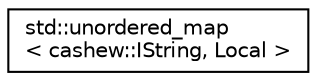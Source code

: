 digraph "Graphical Class Hierarchy"
{
  edge [fontname="Helvetica",fontsize="10",labelfontname="Helvetica",labelfontsize="10"];
  node [fontname="Helvetica",fontsize="10",shape=record];
  rankdir="LR";
  Node0 [label="std::unordered_map\l\< cashew::IString, Local \>",height=0.2,width=0.4,color="black", fillcolor="white", style="filled",URL="$classstd_1_1unordered__map.html"];
}
